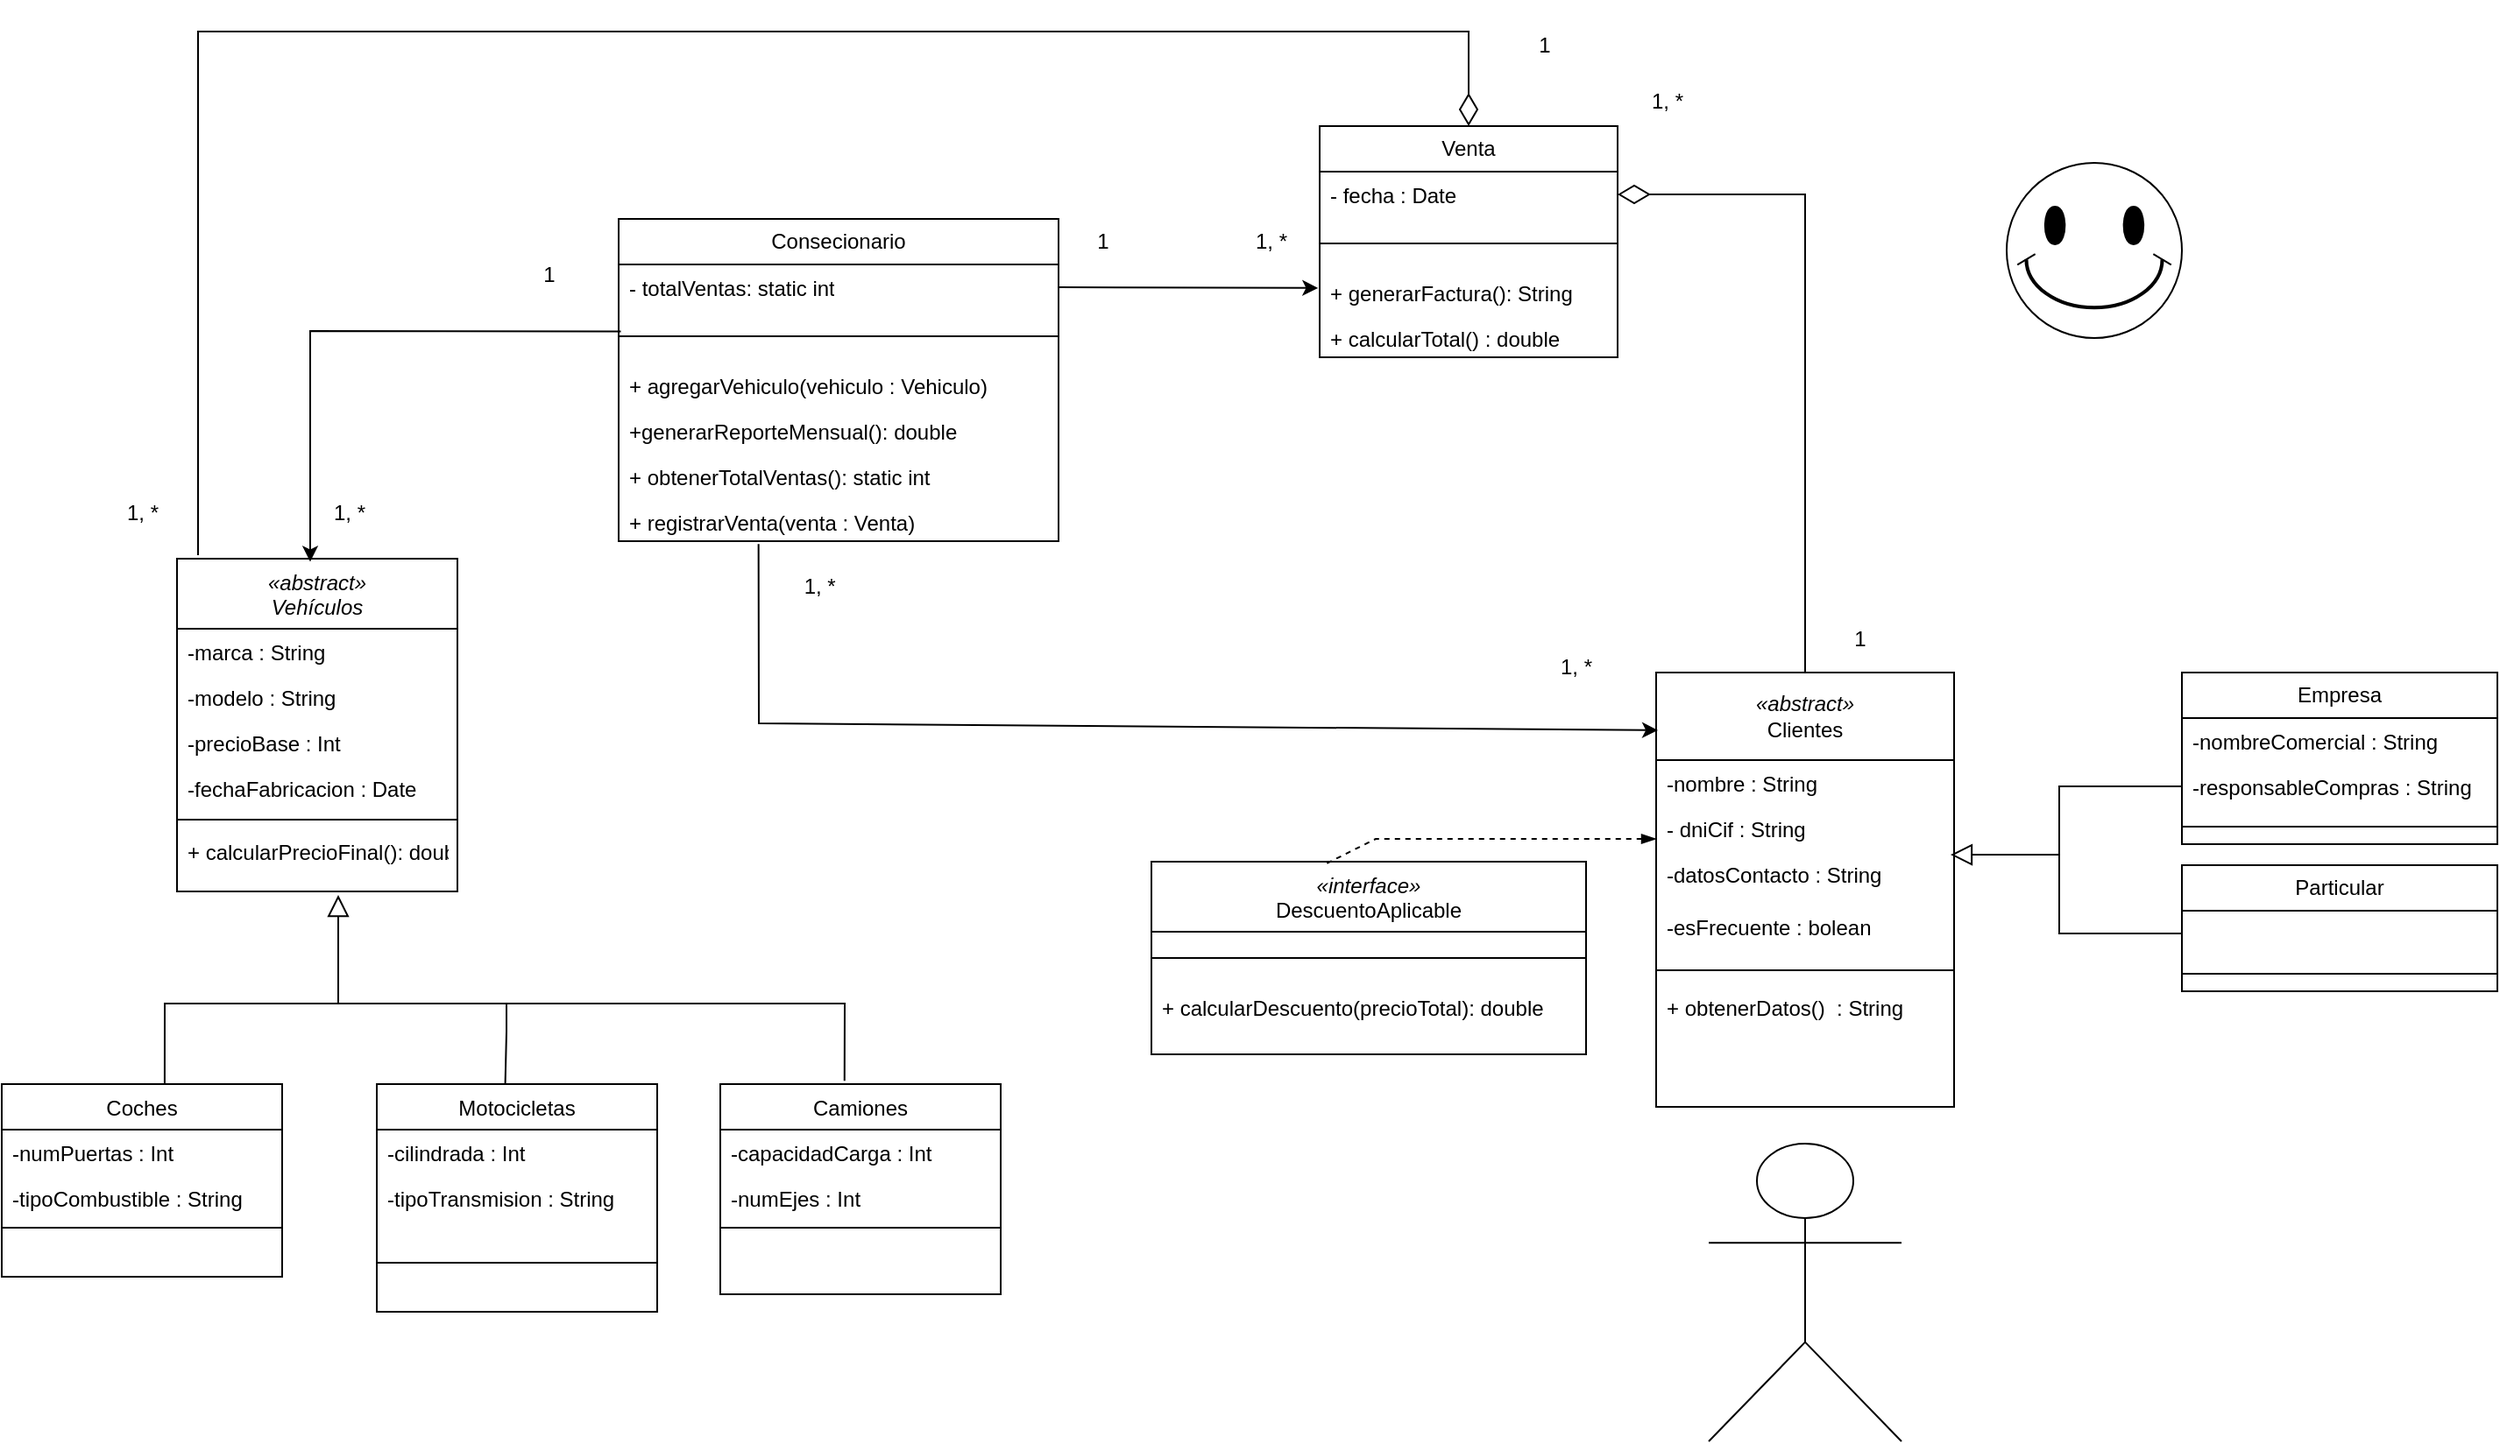 <mxfile version="26.0.9">
  <diagram id="C5RBs43oDa-KdzZeNtuy" name="Page-1">
    <mxGraphModel dx="1562" dy="892" grid="1" gridSize="16" guides="1" tooltips="1" connect="1" arrows="1" fold="1" page="1" pageScale="1" pageWidth="3300" pageHeight="4681" math="0" shadow="0">
      <root>
        <mxCell id="WIyWlLk6GJQsqaUBKTNV-0" />
        <mxCell id="WIyWlLk6GJQsqaUBKTNV-1" parent="WIyWlLk6GJQsqaUBKTNV-0" />
        <mxCell id="wuzOycE2TQL7Sc82JYtj-49" style="edgeStyle=orthogonalEdgeStyle;rounded=0;orthogonalLoop=1;jettySize=auto;html=1;entryX=0.5;entryY=0;entryDx=0;entryDy=0;endArrow=diamondThin;endFill=0;strokeWidth=1;endSize=16;" parent="WIyWlLk6GJQsqaUBKTNV-1" target="utn5g6Z5mzQiRMReHxxm-24" edge="1">
          <mxGeometry relative="1" as="geometry">
            <mxPoint x="192" y="448" as="sourcePoint" />
            <mxPoint x="917" y="169" as="targetPoint" />
            <Array as="points">
              <mxPoint x="192" y="149" />
              <mxPoint x="917" y="149" />
            </Array>
          </mxGeometry>
        </mxCell>
        <mxCell id="zkfFHV4jXpPFQw0GAbJ--0" value="«abstract»&#xa;Vehículos" style="swimlane;fontStyle=2;align=center;verticalAlign=top;childLayout=stackLayout;horizontal=1;startSize=40;horizontalStack=0;resizeParent=1;resizeLast=0;collapsible=1;marginBottom=0;rounded=0;shadow=0;strokeWidth=1;" parent="WIyWlLk6GJQsqaUBKTNV-1" vertex="1">
          <mxGeometry x="180" y="450" width="160" height="190" as="geometry">
            <mxRectangle x="220" y="80" width="160" height="26" as="alternateBounds" />
          </mxGeometry>
        </mxCell>
        <mxCell id="zkfFHV4jXpPFQw0GAbJ--1" value="-marca : String&#xa;" style="text;align=left;verticalAlign=top;spacingLeft=4;spacingRight=4;overflow=hidden;rotatable=0;points=[[0,0.5],[1,0.5]];portConstraint=eastwest;" parent="zkfFHV4jXpPFQw0GAbJ--0" vertex="1">
          <mxGeometry y="40" width="160" height="26" as="geometry" />
        </mxCell>
        <mxCell id="zkfFHV4jXpPFQw0GAbJ--2" value="-modelo : String" style="text;align=left;verticalAlign=top;spacingLeft=4;spacingRight=4;overflow=hidden;rotatable=0;points=[[0,0.5],[1,0.5]];portConstraint=eastwest;rounded=0;shadow=0;html=0;" parent="zkfFHV4jXpPFQw0GAbJ--0" vertex="1">
          <mxGeometry y="66" width="160" height="26" as="geometry" />
        </mxCell>
        <mxCell id="zkfFHV4jXpPFQw0GAbJ--3" value="-precioBase : Int" style="text;align=left;verticalAlign=top;spacingLeft=4;spacingRight=4;overflow=hidden;rotatable=0;points=[[0,0.5],[1,0.5]];portConstraint=eastwest;rounded=0;shadow=0;html=0;" parent="zkfFHV4jXpPFQw0GAbJ--0" vertex="1">
          <mxGeometry y="92" width="160" height="26" as="geometry" />
        </mxCell>
        <mxCell id="JOzwWD3uNPVDuFDDC3zD-11" value="-fechaFabricacion : Date" style="text;align=left;verticalAlign=top;spacingLeft=4;spacingRight=4;overflow=hidden;rotatable=0;points=[[0,0.5],[1,0.5]];portConstraint=eastwest;rounded=0;shadow=0;html=0;" parent="zkfFHV4jXpPFQw0GAbJ--0" vertex="1">
          <mxGeometry y="118" width="160" height="26" as="geometry" />
        </mxCell>
        <mxCell id="zkfFHV4jXpPFQw0GAbJ--4" value="" style="line;html=1;strokeWidth=1;align=left;verticalAlign=middle;spacingTop=-1;spacingLeft=3;spacingRight=3;rotatable=0;labelPosition=right;points=[];portConstraint=eastwest;" parent="zkfFHV4jXpPFQw0GAbJ--0" vertex="1">
          <mxGeometry y="144" width="160" height="10" as="geometry" />
        </mxCell>
        <mxCell id="JOzwWD3uNPVDuFDDC3zD-29" value="+ calcularPrecioFinal(): double" style="text;align=left;verticalAlign=top;spacingLeft=4;spacingRight=4;overflow=hidden;rotatable=0;points=[[0,0.5],[1,0.5]];portConstraint=eastwest;rounded=0;shadow=0;html=0;" parent="zkfFHV4jXpPFQw0GAbJ--0" vertex="1">
          <mxGeometry y="154" width="160" height="26" as="geometry" />
        </mxCell>
        <mxCell id="zkfFHV4jXpPFQw0GAbJ--6" value="Coches" style="swimlane;fontStyle=0;align=center;verticalAlign=top;childLayout=stackLayout;horizontal=1;startSize=26;horizontalStack=0;resizeParent=1;resizeLast=0;collapsible=1;marginBottom=0;rounded=0;shadow=0;strokeWidth=1;" parent="WIyWlLk6GJQsqaUBKTNV-1" vertex="1">
          <mxGeometry x="80" y="750" width="160" height="110" as="geometry">
            <mxRectangle x="130" y="380" width="160" height="26" as="alternateBounds" />
          </mxGeometry>
        </mxCell>
        <mxCell id="zkfFHV4jXpPFQw0GAbJ--7" value="-numPuertas : Int" style="text;align=left;verticalAlign=top;spacingLeft=4;spacingRight=4;overflow=hidden;rotatable=0;points=[[0,0.5],[1,0.5]];portConstraint=eastwest;" parent="zkfFHV4jXpPFQw0GAbJ--6" vertex="1">
          <mxGeometry y="26" width="160" height="26" as="geometry" />
        </mxCell>
        <mxCell id="zkfFHV4jXpPFQw0GAbJ--8" value="-tipoCombustible : String" style="text;align=left;verticalAlign=top;spacingLeft=4;spacingRight=4;overflow=hidden;rotatable=0;points=[[0,0.5],[1,0.5]];portConstraint=eastwest;rounded=0;shadow=0;html=0;" parent="zkfFHV4jXpPFQw0GAbJ--6" vertex="1">
          <mxGeometry y="52" width="160" height="26" as="geometry" />
        </mxCell>
        <mxCell id="zkfFHV4jXpPFQw0GAbJ--9" value="" style="line;html=1;strokeWidth=1;align=left;verticalAlign=middle;spacingTop=-1;spacingLeft=3;spacingRight=3;rotatable=0;labelPosition=right;points=[];portConstraint=eastwest;" parent="zkfFHV4jXpPFQw0GAbJ--6" vertex="1">
          <mxGeometry y="78" width="160" height="8" as="geometry" />
        </mxCell>
        <mxCell id="zkfFHV4jXpPFQw0GAbJ--13" value="Motocicletas" style="swimlane;fontStyle=0;align=center;verticalAlign=top;childLayout=stackLayout;horizontal=1;startSize=26;horizontalStack=0;resizeParent=1;resizeLast=0;collapsible=1;marginBottom=0;rounded=0;shadow=0;strokeWidth=1;" parent="WIyWlLk6GJQsqaUBKTNV-1" vertex="1">
          <mxGeometry x="294" y="750" width="160" height="130" as="geometry">
            <mxRectangle x="340" y="380" width="170" height="26" as="alternateBounds" />
          </mxGeometry>
        </mxCell>
        <mxCell id="zkfFHV4jXpPFQw0GAbJ--14" value="-cilindrada : Int" style="text;align=left;verticalAlign=top;spacingLeft=4;spacingRight=4;overflow=hidden;rotatable=0;points=[[0,0.5],[1,0.5]];portConstraint=eastwest;" parent="zkfFHV4jXpPFQw0GAbJ--13" vertex="1">
          <mxGeometry y="26" width="160" height="26" as="geometry" />
        </mxCell>
        <mxCell id="JOzwWD3uNPVDuFDDC3zD-13" value="-tipoTransmision : String" style="text;align=left;verticalAlign=top;spacingLeft=4;spacingRight=4;overflow=hidden;rotatable=0;points=[[0,0.5],[1,0.5]];portConstraint=eastwest;" parent="zkfFHV4jXpPFQw0GAbJ--13" vertex="1">
          <mxGeometry y="52" width="160" height="26" as="geometry" />
        </mxCell>
        <mxCell id="zkfFHV4jXpPFQw0GAbJ--15" value="" style="line;html=1;strokeWidth=1;align=left;verticalAlign=middle;spacingTop=-1;spacingLeft=3;spacingRight=3;rotatable=0;labelPosition=right;points=[];portConstraint=eastwest;" parent="zkfFHV4jXpPFQw0GAbJ--13" vertex="1">
          <mxGeometry y="78" width="160" height="48" as="geometry" />
        </mxCell>
        <mxCell id="zkfFHV4jXpPFQw0GAbJ--17" value="Camiones" style="swimlane;fontStyle=0;align=center;verticalAlign=top;childLayout=stackLayout;horizontal=1;startSize=26;horizontalStack=0;resizeParent=1;resizeLast=0;collapsible=1;marginBottom=0;rounded=0;shadow=0;strokeWidth=1;" parent="WIyWlLk6GJQsqaUBKTNV-1" vertex="1">
          <mxGeometry x="490" y="750" width="160" height="120" as="geometry">
            <mxRectangle x="550" y="140" width="160" height="26" as="alternateBounds" />
          </mxGeometry>
        </mxCell>
        <mxCell id="zkfFHV4jXpPFQw0GAbJ--18" value="-capacidadCarga : Int" style="text;align=left;verticalAlign=top;spacingLeft=4;spacingRight=4;overflow=hidden;rotatable=0;points=[[0,0.5],[1,0.5]];portConstraint=eastwest;" parent="zkfFHV4jXpPFQw0GAbJ--17" vertex="1">
          <mxGeometry y="26" width="160" height="26" as="geometry" />
        </mxCell>
        <mxCell id="zkfFHV4jXpPFQw0GAbJ--19" value="-numEjes : Int" style="text;align=left;verticalAlign=top;spacingLeft=4;spacingRight=4;overflow=hidden;rotatable=0;points=[[0,0.5],[1,0.5]];portConstraint=eastwest;rounded=0;shadow=0;html=0;" parent="zkfFHV4jXpPFQw0GAbJ--17" vertex="1">
          <mxGeometry y="52" width="160" height="26" as="geometry" />
        </mxCell>
        <mxCell id="zkfFHV4jXpPFQw0GAbJ--23" value="" style="line;html=1;strokeWidth=1;align=left;verticalAlign=middle;spacingTop=-1;spacingLeft=3;spacingRight=3;rotatable=0;labelPosition=right;points=[];portConstraint=eastwest;" parent="zkfFHV4jXpPFQw0GAbJ--17" vertex="1">
          <mxGeometry y="78" width="160" height="8" as="geometry" />
        </mxCell>
        <mxCell id="JOzwWD3uNPVDuFDDC3zD-16" value="Empresa" style="swimlane;fontStyle=0;childLayout=stackLayout;horizontal=1;startSize=26;fillColor=none;horizontalStack=0;resizeParent=1;resizeParentMax=0;resizeLast=0;collapsible=1;marginBottom=0;whiteSpace=wrap;html=1;" parent="WIyWlLk6GJQsqaUBKTNV-1" vertex="1">
          <mxGeometry x="1324" y="515" width="180" height="98" as="geometry" />
        </mxCell>
        <mxCell id="JOzwWD3uNPVDuFDDC3zD-17" value="-nombreComercial : String&lt;div&gt;&lt;br&gt;&lt;/div&gt;" style="text;strokeColor=none;fillColor=none;align=left;verticalAlign=top;spacingLeft=4;spacingRight=4;overflow=hidden;rotatable=0;points=[[0,0.5],[1,0.5]];portConstraint=eastwest;whiteSpace=wrap;html=1;" parent="JOzwWD3uNPVDuFDDC3zD-16" vertex="1">
          <mxGeometry y="26" width="180" height="26" as="geometry" />
        </mxCell>
        <mxCell id="JOzwWD3uNPVDuFDDC3zD-18" value="-responsableCompras : String" style="text;strokeColor=none;fillColor=none;align=left;verticalAlign=top;spacingLeft=4;spacingRight=4;overflow=hidden;rotatable=0;points=[[0,0.5],[1,0.5]];portConstraint=eastwest;whiteSpace=wrap;html=1;" parent="JOzwWD3uNPVDuFDDC3zD-16" vertex="1">
          <mxGeometry y="52" width="180" height="26" as="geometry" />
        </mxCell>
        <mxCell id="JOzwWD3uNPVDuFDDC3zD-27" value="" style="line;strokeWidth=1;fillColor=none;align=left;verticalAlign=middle;spacingTop=-1;spacingLeft=3;spacingRight=3;rotatable=0;labelPosition=right;points=[];portConstraint=eastwest;strokeColor=inherit;" parent="JOzwWD3uNPVDuFDDC3zD-16" vertex="1">
          <mxGeometry y="78" width="180" height="20" as="geometry" />
        </mxCell>
        <mxCell id="wuzOycE2TQL7Sc82JYtj-50" style="edgeStyle=orthogonalEdgeStyle;rounded=0;orthogonalLoop=1;jettySize=auto;html=1;endArrow=diamondThin;endFill=0;endSize=16;" parent="WIyWlLk6GJQsqaUBKTNV-1" source="JOzwWD3uNPVDuFDDC3zD-20" target="98DgAm7RsC2fbT5MqjIy-2" edge="1">
          <mxGeometry relative="1" as="geometry" />
        </mxCell>
        <mxCell id="JOzwWD3uNPVDuFDDC3zD-20" value="&lt;span style=&quot;font-style: italic; text-wrap: nowrap;&quot;&gt;«abstract»&lt;/span&gt;&lt;br style=&quot;padding: 0px; margin: 0px; font-style: italic; text-wrap: nowrap;&quot;&gt;&lt;div&gt;Clientes&lt;/div&gt;" style="swimlane;fontStyle=0;childLayout=stackLayout;horizontal=1;startSize=50;fillColor=none;horizontalStack=0;resizeParent=1;resizeParentMax=0;resizeLast=0;collapsible=1;marginBottom=0;whiteSpace=wrap;html=1;" parent="WIyWlLk6GJQsqaUBKTNV-1" vertex="1">
          <mxGeometry x="1024" y="515" width="170" height="248" as="geometry" />
        </mxCell>
        <mxCell id="JOzwWD3uNPVDuFDDC3zD-22" value="-nombre : String" style="text;strokeColor=none;fillColor=none;align=left;verticalAlign=top;spacingLeft=4;spacingRight=4;overflow=hidden;rotatable=0;points=[[0,0.5],[1,0.5]];portConstraint=eastwest;whiteSpace=wrap;html=1;" parent="JOzwWD3uNPVDuFDDC3zD-20" vertex="1">
          <mxGeometry y="50" width="170" height="26" as="geometry" />
        </mxCell>
        <mxCell id="JOzwWD3uNPVDuFDDC3zD-24" value="- dniCif : String&lt;div&gt;&lt;br&gt;&lt;/div&gt;" style="text;strokeColor=none;fillColor=none;align=left;verticalAlign=top;spacingLeft=4;spacingRight=4;overflow=hidden;rotatable=0;points=[[0,0.5],[1,0.5]];portConstraint=eastwest;whiteSpace=wrap;html=1;" parent="JOzwWD3uNPVDuFDDC3zD-20" vertex="1">
          <mxGeometry y="76" width="170" height="26" as="geometry" />
        </mxCell>
        <mxCell id="UEGiH2OSKMGne1ha3cfj-8" value="&lt;div&gt;-datosContacto : String&lt;/div&gt;" style="text;strokeColor=none;fillColor=none;align=left;verticalAlign=top;spacingLeft=4;spacingRight=4;overflow=hidden;rotatable=0;points=[[0,0.5],[1,0.5]];portConstraint=eastwest;whiteSpace=wrap;html=1;" parent="JOzwWD3uNPVDuFDDC3zD-20" vertex="1">
          <mxGeometry y="102" width="170" height="30" as="geometry" />
        </mxCell>
        <mxCell id="JOzwWD3uNPVDuFDDC3zD-23" value="&lt;div&gt;-esFrecuente : bolean&lt;/div&gt;" style="text;strokeColor=none;fillColor=none;align=left;verticalAlign=top;spacingLeft=4;spacingRight=4;overflow=hidden;rotatable=0;points=[[0,0.5],[1,0.5]];portConstraint=eastwest;whiteSpace=wrap;html=1;" parent="JOzwWD3uNPVDuFDDC3zD-20" vertex="1">
          <mxGeometry y="132" width="170" height="30" as="geometry" />
        </mxCell>
        <mxCell id="JOzwWD3uNPVDuFDDC3zD-25" value="" style="line;strokeWidth=1;fillColor=none;align=left;verticalAlign=middle;spacingTop=-1;spacingLeft=3;spacingRight=3;rotatable=0;labelPosition=right;points=[];portConstraint=eastwest;strokeColor=inherit;" parent="JOzwWD3uNPVDuFDDC3zD-20" vertex="1">
          <mxGeometry y="162" width="170" height="16" as="geometry" />
        </mxCell>
        <mxCell id="JOzwWD3uNPVDuFDDC3zD-26" value="&lt;div&gt;+ obtenerDatos()&amp;nbsp; : String&lt;/div&gt;" style="text;strokeColor=none;fillColor=none;align=left;verticalAlign=top;spacingLeft=4;spacingRight=4;overflow=hidden;rotatable=0;points=[[0,0.5],[1,0.5]];portConstraint=eastwest;whiteSpace=wrap;html=1;" parent="JOzwWD3uNPVDuFDDC3zD-20" vertex="1">
          <mxGeometry y="178" width="170" height="70" as="geometry" />
        </mxCell>
        <mxCell id="utn5g6Z5mzQiRMReHxxm-11" value="Particular" style="swimlane;fontStyle=0;childLayout=stackLayout;horizontal=1;startSize=26;fillColor=none;horizontalStack=0;resizeParent=1;resizeParentMax=0;resizeLast=0;collapsible=1;marginBottom=0;whiteSpace=wrap;html=1;" parent="WIyWlLk6GJQsqaUBKTNV-1" vertex="1">
          <mxGeometry x="1324" y="625" width="180" height="72" as="geometry" />
        </mxCell>
        <mxCell id="utn5g6Z5mzQiRMReHxxm-19" style="edgeStyle=orthogonalEdgeStyle;rounded=0;orthogonalLoop=1;jettySize=auto;html=1;endArrow=none;startFill=0;" parent="utn5g6Z5mzQiRMReHxxm-11" source="utn5g6Z5mzQiRMReHxxm-12" edge="1">
          <mxGeometry relative="1" as="geometry">
            <mxPoint x="-70" y="-10" as="targetPoint" />
            <Array as="points">
              <mxPoint x="-70" y="39" />
              <mxPoint x="-70" y="-10" />
            </Array>
          </mxGeometry>
        </mxCell>
        <mxCell id="utn5g6Z5mzQiRMReHxxm-12" value="&lt;div&gt;&lt;br&gt;&lt;/div&gt;" style="text;strokeColor=none;fillColor=none;align=left;verticalAlign=top;spacingLeft=4;spacingRight=4;overflow=hidden;rotatable=0;points=[[0,0.5],[1,0.5]];portConstraint=eastwest;whiteSpace=wrap;html=1;" parent="utn5g6Z5mzQiRMReHxxm-11" vertex="1">
          <mxGeometry y="26" width="180" height="26" as="geometry" />
        </mxCell>
        <mxCell id="utn5g6Z5mzQiRMReHxxm-14" value="" style="line;strokeWidth=1;fillColor=none;align=left;verticalAlign=middle;spacingTop=-1;spacingLeft=3;spacingRight=3;rotatable=0;labelPosition=right;points=[];portConstraint=eastwest;strokeColor=inherit;" parent="utn5g6Z5mzQiRMReHxxm-11" vertex="1">
          <mxGeometry y="52" width="180" height="20" as="geometry" />
        </mxCell>
        <mxCell id="utn5g6Z5mzQiRMReHxxm-18" style="edgeStyle=orthogonalEdgeStyle;rounded=0;orthogonalLoop=1;jettySize=auto;html=1;entryX=0.988;entryY=0.067;entryDx=0;entryDy=0;entryPerimeter=0;endArrow=block;endFill=0;jumpSize=8;strokeWidth=1;endSize=10;" parent="WIyWlLk6GJQsqaUBKTNV-1" source="JOzwWD3uNPVDuFDDC3zD-18" target="UEGiH2OSKMGne1ha3cfj-8" edge="1">
          <mxGeometry relative="1" as="geometry">
            <Array as="points">
              <mxPoint x="1254" y="580" />
              <mxPoint x="1254" y="619" />
            </Array>
          </mxGeometry>
        </mxCell>
        <mxCell id="utn5g6Z5mzQiRMReHxxm-20" value="&lt;div&gt;&lt;span style=&quot;font-style: italic; font-weight: 400; text-wrap: nowrap;&quot;&gt;«interface»&lt;/span&gt;&lt;/div&gt;&lt;div&gt;&lt;span style=&quot;font-weight: normal;&quot;&gt;DescuentoAplicable&lt;/span&gt;&lt;/div&gt;" style="swimlane;fontStyle=1;align=center;verticalAlign=top;childLayout=stackLayout;horizontal=1;startSize=40;horizontalStack=0;resizeParent=1;resizeParentMax=0;resizeLast=0;collapsible=1;marginBottom=0;whiteSpace=wrap;html=1;" parent="WIyWlLk6GJQsqaUBKTNV-1" vertex="1">
          <mxGeometry x="736" y="623" width="248" height="110" as="geometry" />
        </mxCell>
        <mxCell id="98DgAm7RsC2fbT5MqjIy-6" value="" style="line;html=1;strokeWidth=1;align=left;verticalAlign=middle;spacingTop=-1;spacingLeft=3;spacingRight=3;rotatable=0;labelPosition=right;points=[];portConstraint=eastwest;" parent="utn5g6Z5mzQiRMReHxxm-20" vertex="1">
          <mxGeometry y="40" width="248" height="30" as="geometry" />
        </mxCell>
        <mxCell id="utn5g6Z5mzQiRMReHxxm-23" value="+ calcularDescuento(precioTotal): double" style="text;strokeColor=none;fillColor=none;align=left;verticalAlign=top;spacingLeft=4;spacingRight=4;overflow=hidden;rotatable=0;points=[[0,0.5],[1,0.5]];portConstraint=eastwest;whiteSpace=wrap;html=1;" parent="utn5g6Z5mzQiRMReHxxm-20" vertex="1">
          <mxGeometry y="70" width="248" height="40" as="geometry" />
        </mxCell>
        <mxCell id="utn5g6Z5mzQiRMReHxxm-24" value="Venta" style="swimlane;fontStyle=0;childLayout=stackLayout;horizontal=1;startSize=26;fillColor=none;horizontalStack=0;resizeParent=1;resizeParentMax=0;resizeLast=0;collapsible=1;marginBottom=0;whiteSpace=wrap;html=1;" parent="WIyWlLk6GJQsqaUBKTNV-1" vertex="1">
          <mxGeometry x="832" y="203" width="170" height="132" as="geometry" />
        </mxCell>
        <mxCell id="98DgAm7RsC2fbT5MqjIy-2" value="- fecha : Date" style="text;strokeColor=none;fillColor=none;align=left;verticalAlign=top;spacingLeft=4;spacingRight=4;overflow=hidden;rotatable=0;points=[[0,0.5],[1,0.5]];portConstraint=eastwest;whiteSpace=wrap;html=1;" parent="utn5g6Z5mzQiRMReHxxm-24" vertex="1">
          <mxGeometry y="26" width="170" height="26" as="geometry" />
        </mxCell>
        <mxCell id="98DgAm7RsC2fbT5MqjIy-4" value="" style="line;html=1;strokeWidth=1;align=left;verticalAlign=middle;spacingTop=-1;spacingLeft=3;spacingRight=3;rotatable=0;labelPosition=right;points=[];portConstraint=eastwest;" parent="utn5g6Z5mzQiRMReHxxm-24" vertex="1">
          <mxGeometry y="52" width="170" height="30" as="geometry" />
        </mxCell>
        <mxCell id="98DgAm7RsC2fbT5MqjIy-7" value="+ generarFactura(): String" style="text;strokeColor=none;fillColor=none;align=left;verticalAlign=top;spacingLeft=4;spacingRight=4;overflow=hidden;rotatable=0;points=[[0,0.5],[1,0.5]];portConstraint=eastwest;whiteSpace=wrap;html=1;" parent="utn5g6Z5mzQiRMReHxxm-24" vertex="1">
          <mxGeometry y="82" width="170" height="26" as="geometry" />
        </mxCell>
        <mxCell id="98DgAm7RsC2fbT5MqjIy-5" value="+ calcularTotal() : double&lt;div&gt;&lt;br&gt;&lt;/div&gt;" style="text;strokeColor=none;fillColor=none;align=left;verticalAlign=top;spacingLeft=4;spacingRight=4;overflow=hidden;rotatable=0;points=[[0,0.5],[1,0.5]];portConstraint=eastwest;whiteSpace=wrap;html=1;" parent="utn5g6Z5mzQiRMReHxxm-24" vertex="1">
          <mxGeometry y="108" width="170" height="24" as="geometry" />
        </mxCell>
        <mxCell id="98DgAm7RsC2fbT5MqjIy-1" value="" style="endArrow=none;html=1;rounded=0;entryX=0.443;entryY=-0.016;entryDx=0;entryDy=0;entryPerimeter=0;" parent="WIyWlLk6GJQsqaUBKTNV-1" target="zkfFHV4jXpPFQw0GAbJ--17" edge="1">
          <mxGeometry width="50" height="50" relative="1" as="geometry">
            <mxPoint x="272" y="704" as="sourcePoint" />
            <mxPoint x="510" y="630" as="targetPoint" />
            <Array as="points">
              <mxPoint x="336" y="704" />
              <mxPoint x="561" y="704" />
            </Array>
          </mxGeometry>
        </mxCell>
        <mxCell id="98DgAm7RsC2fbT5MqjIy-8" value="Consecionario" style="swimlane;fontStyle=0;childLayout=stackLayout;horizontal=1;startSize=26;fillColor=none;horizontalStack=0;resizeParent=1;resizeParentMax=0;resizeLast=0;collapsible=1;marginBottom=0;whiteSpace=wrap;html=1;" parent="WIyWlLk6GJQsqaUBKTNV-1" vertex="1">
          <mxGeometry x="432" y="256" width="251" height="184" as="geometry" />
        </mxCell>
        <mxCell id="98DgAm7RsC2fbT5MqjIy-12" value="- totalVentas: static int" style="text;strokeColor=none;fillColor=none;align=left;verticalAlign=top;spacingLeft=4;spacingRight=4;overflow=hidden;rotatable=0;points=[[0,0.5],[1,0.5]];portConstraint=eastwest;whiteSpace=wrap;html=1;" parent="98DgAm7RsC2fbT5MqjIy-8" vertex="1">
          <mxGeometry y="26" width="251" height="26" as="geometry" />
        </mxCell>
        <mxCell id="98DgAm7RsC2fbT5MqjIy-13" value="" style="line;html=1;strokeWidth=1;align=left;verticalAlign=middle;spacingTop=-1;spacingLeft=3;spacingRight=3;rotatable=0;labelPosition=right;points=[];portConstraint=eastwest;" parent="98DgAm7RsC2fbT5MqjIy-8" vertex="1">
          <mxGeometry y="52" width="251" height="30" as="geometry" />
        </mxCell>
        <mxCell id="98DgAm7RsC2fbT5MqjIy-14" value="+ agregarVehiculo(vehiculo : Vehiculo)" style="text;strokeColor=none;fillColor=none;align=left;verticalAlign=top;spacingLeft=4;spacingRight=4;overflow=hidden;rotatable=0;points=[[0,0.5],[1,0.5]];portConstraint=eastwest;whiteSpace=wrap;html=1;" parent="98DgAm7RsC2fbT5MqjIy-8" vertex="1">
          <mxGeometry y="82" width="251" height="26" as="geometry" />
        </mxCell>
        <mxCell id="98DgAm7RsC2fbT5MqjIy-16" value="+generarReporteMensual(): double" style="text;strokeColor=none;fillColor=none;align=left;verticalAlign=top;spacingLeft=4;spacingRight=4;overflow=hidden;rotatable=0;points=[[0,0.5],[1,0.5]];portConstraint=eastwest;whiteSpace=wrap;html=1;" parent="98DgAm7RsC2fbT5MqjIy-8" vertex="1">
          <mxGeometry y="108" width="251" height="26" as="geometry" />
        </mxCell>
        <mxCell id="98DgAm7RsC2fbT5MqjIy-17" value="+ obtenerTotalVentas(): static int" style="text;strokeColor=none;fillColor=none;align=left;verticalAlign=top;spacingLeft=4;spacingRight=4;overflow=hidden;rotatable=0;points=[[0,0.5],[1,0.5]];portConstraint=eastwest;whiteSpace=wrap;html=1;" parent="98DgAm7RsC2fbT5MqjIy-8" vertex="1">
          <mxGeometry y="134" width="251" height="26" as="geometry" />
        </mxCell>
        <mxCell id="98DgAm7RsC2fbT5MqjIy-15" value="+ registrarVenta(venta : Venta)" style="text;strokeColor=none;fillColor=none;align=left;verticalAlign=top;spacingLeft=4;spacingRight=4;overflow=hidden;rotatable=0;points=[[0,0.5],[1,0.5]];portConstraint=eastwest;whiteSpace=wrap;html=1;" parent="98DgAm7RsC2fbT5MqjIy-8" vertex="1">
          <mxGeometry y="160" width="251" height="24" as="geometry" />
        </mxCell>
        <mxCell id="98DgAm7RsC2fbT5MqjIy-20" value="" style="shape=umlActor;verticalLabelPosition=bottom;verticalAlign=top;html=1;outlineConnect=0;" parent="WIyWlLk6GJQsqaUBKTNV-1" vertex="1">
          <mxGeometry x="1054" y="784" width="110" height="170" as="geometry" />
        </mxCell>
        <mxCell id="98DgAm7RsC2fbT5MqjIy-34" value="" style="endArrow=none;dashed=1;html=1;rounded=0;startArrow=blockThin;startFill=1;entryX=0.397;entryY=0.016;entryDx=0;entryDy=0;entryPerimeter=0;" parent="WIyWlLk6GJQsqaUBKTNV-1" source="JOzwWD3uNPVDuFDDC3zD-24" target="utn5g6Z5mzQiRMReHxxm-20" edge="1">
          <mxGeometry width="50" height="50" relative="1" as="geometry">
            <mxPoint x="752" y="543" as="sourcePoint" />
            <mxPoint x="720" y="541" as="targetPoint" />
            <Array as="points">
              <mxPoint x="1024" y="610" />
              <mxPoint x="864" y="610" />
            </Array>
          </mxGeometry>
        </mxCell>
        <mxCell id="wuzOycE2TQL7Sc82JYtj-1" value="" style="endArrow=none;html=1;rounded=0;exitX=0.458;exitY=0.004;exitDx=0;exitDy=0;exitPerimeter=0;" parent="WIyWlLk6GJQsqaUBKTNV-1" source="zkfFHV4jXpPFQw0GAbJ--13" edge="1">
          <mxGeometry width="50" height="50" relative="1" as="geometry">
            <mxPoint x="364" y="746" as="sourcePoint" />
            <mxPoint x="368" y="704" as="targetPoint" />
            <Array as="points">
              <mxPoint x="368" y="720" />
            </Array>
          </mxGeometry>
        </mxCell>
        <mxCell id="wuzOycE2TQL7Sc82JYtj-2" style="edgeStyle=orthogonalEdgeStyle;rounded=0;orthogonalLoop=1;jettySize=auto;html=1;endArrow=block;endFill=0;jumpSize=8;strokeWidth=1;endSize=10;exitX=0.581;exitY=-0.018;exitDx=0;exitDy=0;exitPerimeter=0;" parent="WIyWlLk6GJQsqaUBKTNV-1" edge="1">
          <mxGeometry relative="1" as="geometry">
            <Array as="points">
              <mxPoint x="173" y="704" />
              <mxPoint x="272" y="704" />
            </Array>
            <mxPoint x="172.96" y="750" as="sourcePoint" />
            <mxPoint x="272" y="641.98" as="targetPoint" />
          </mxGeometry>
        </mxCell>
        <mxCell id="wuzOycE2TQL7Sc82JYtj-3" value="" style="endArrow=classic;html=1;rounded=0;entryX=0.448;entryY=0.009;entryDx=0;entryDy=0;entryPerimeter=0;exitX=0.005;exitY=0.409;exitDx=0;exitDy=0;exitPerimeter=0;" parent="WIyWlLk6GJQsqaUBKTNV-1" source="98DgAm7RsC2fbT5MqjIy-13" edge="1">
          <mxGeometry width="50" height="50" relative="1" as="geometry">
            <mxPoint x="532.32" y="594" as="sourcePoint" />
            <mxPoint x="256" y="451.71" as="targetPoint" />
            <Array as="points">
              <mxPoint x="256" y="320" />
            </Array>
          </mxGeometry>
        </mxCell>
        <mxCell id="wuzOycE2TQL7Sc82JYtj-4" value="" style="endArrow=classic;html=1;rounded=0;entryX=-0.005;entryY=0.402;entryDx=0;entryDy=0;exitX=1;exitY=0.5;exitDx=0;exitDy=0;entryPerimeter=0;" parent="WIyWlLk6GJQsqaUBKTNV-1" source="98DgAm7RsC2fbT5MqjIy-12" target="98DgAm7RsC2fbT5MqjIy-7" edge="1">
          <mxGeometry width="50" height="50" relative="1" as="geometry">
            <mxPoint x="720" y="322" as="sourcePoint" />
            <mxPoint x="770" y="272" as="targetPoint" />
          </mxGeometry>
        </mxCell>
        <mxCell id="wuzOycE2TQL7Sc82JYtj-5" value="" style="endArrow=classic;html=1;rounded=0;entryX=0.006;entryY=0.133;entryDx=0;entryDy=0;entryPerimeter=0;exitX=0.318;exitY=1.067;exitDx=0;exitDy=0;exitPerimeter=0;" parent="WIyWlLk6GJQsqaUBKTNV-1" source="98DgAm7RsC2fbT5MqjIy-15" target="JOzwWD3uNPVDuFDDC3zD-20" edge="1">
          <mxGeometry width="50" height="50" relative="1" as="geometry">
            <mxPoint x="512" y="544" as="sourcePoint" />
            <mxPoint x="722" y="496" as="targetPoint" />
            <Array as="points">
              <mxPoint x="512" y="544" />
            </Array>
          </mxGeometry>
        </mxCell>
        <mxCell id="wuzOycE2TQL7Sc82JYtj-6" value="" style="verticalLabelPosition=bottom;verticalAlign=top;html=1;shape=mxgraph.basic.smiley" parent="WIyWlLk6GJQsqaUBKTNV-1" vertex="1">
          <mxGeometry x="1224" y="224" width="100" height="100" as="geometry" />
        </mxCell>
        <mxCell id="UEGiH2OSKMGne1ha3cfj-0" value="1, *" style="text;html=1;align=center;verticalAlign=middle;resizable=0;points=[];autosize=1;strokeColor=none;fillColor=none;" parent="WIyWlLk6GJQsqaUBKTNV-1" vertex="1">
          <mxGeometry x="954" y="496" width="48" height="32" as="geometry" />
        </mxCell>
        <mxCell id="UEGiH2OSKMGne1ha3cfj-1" value="1, *&amp;nbsp;" style="text;html=1;align=center;verticalAlign=middle;resizable=0;points=[];autosize=1;strokeColor=none;fillColor=none;" parent="WIyWlLk6GJQsqaUBKTNV-1" vertex="1">
          <mxGeometry x="524" y="450" width="48" height="32" as="geometry" />
        </mxCell>
        <mxCell id="UEGiH2OSKMGne1ha3cfj-2" value="1" style="text;html=1;align=center;verticalAlign=middle;resizable=0;points=[];autosize=1;strokeColor=none;fillColor=none;" parent="WIyWlLk6GJQsqaUBKTNV-1" vertex="1">
          <mxGeometry x="376" y="272" width="32" height="32" as="geometry" />
        </mxCell>
        <mxCell id="UEGiH2OSKMGne1ha3cfj-3" value="1, *" style="text;html=1;align=center;verticalAlign=middle;resizable=0;points=[];autosize=1;strokeColor=none;fillColor=none;" parent="WIyWlLk6GJQsqaUBKTNV-1" vertex="1">
          <mxGeometry x="254" y="408" width="48" height="32" as="geometry" />
        </mxCell>
        <mxCell id="UEGiH2OSKMGne1ha3cfj-4" value="1, *" style="text;html=1;align=center;verticalAlign=middle;resizable=0;points=[];autosize=1;strokeColor=none;fillColor=none;" parent="WIyWlLk6GJQsqaUBKTNV-1" vertex="1">
          <mxGeometry x="136" y="408" width="48" height="32" as="geometry" />
        </mxCell>
        <mxCell id="UEGiH2OSKMGne1ha3cfj-5" value="1" style="text;html=1;align=center;verticalAlign=middle;resizable=0;points=[];autosize=1;strokeColor=none;fillColor=none;" parent="WIyWlLk6GJQsqaUBKTNV-1" vertex="1">
          <mxGeometry x="944" y="141" width="32" height="32" as="geometry" />
        </mxCell>
        <mxCell id="UEGiH2OSKMGne1ha3cfj-6" value="1" style="text;html=1;align=center;verticalAlign=middle;resizable=0;points=[];autosize=1;strokeColor=none;fillColor=none;" parent="WIyWlLk6GJQsqaUBKTNV-1" vertex="1">
          <mxGeometry x="1124" y="480" width="32" height="32" as="geometry" />
        </mxCell>
        <mxCell id="UEGiH2OSKMGne1ha3cfj-7" value="1, *" style="text;html=1;align=center;verticalAlign=middle;resizable=0;points=[];autosize=1;strokeColor=none;fillColor=none;" parent="WIyWlLk6GJQsqaUBKTNV-1" vertex="1">
          <mxGeometry x="1006" y="173" width="48" height="32" as="geometry" />
        </mxCell>
        <mxCell id="rRV1M-npz2bHq_uVHApi-1" value="1, *" style="text;html=1;align=center;verticalAlign=middle;resizable=0;points=[];autosize=1;strokeColor=none;fillColor=none;" vertex="1" parent="WIyWlLk6GJQsqaUBKTNV-1">
          <mxGeometry x="780" y="253" width="48" height="32" as="geometry" />
        </mxCell>
        <mxCell id="rRV1M-npz2bHq_uVHApi-2" value="1" style="text;html=1;align=center;verticalAlign=middle;resizable=0;points=[];autosize=1;strokeColor=none;fillColor=none;" vertex="1" parent="WIyWlLk6GJQsqaUBKTNV-1">
          <mxGeometry x="692" y="253" width="32" height="32" as="geometry" />
        </mxCell>
      </root>
    </mxGraphModel>
  </diagram>
</mxfile>

